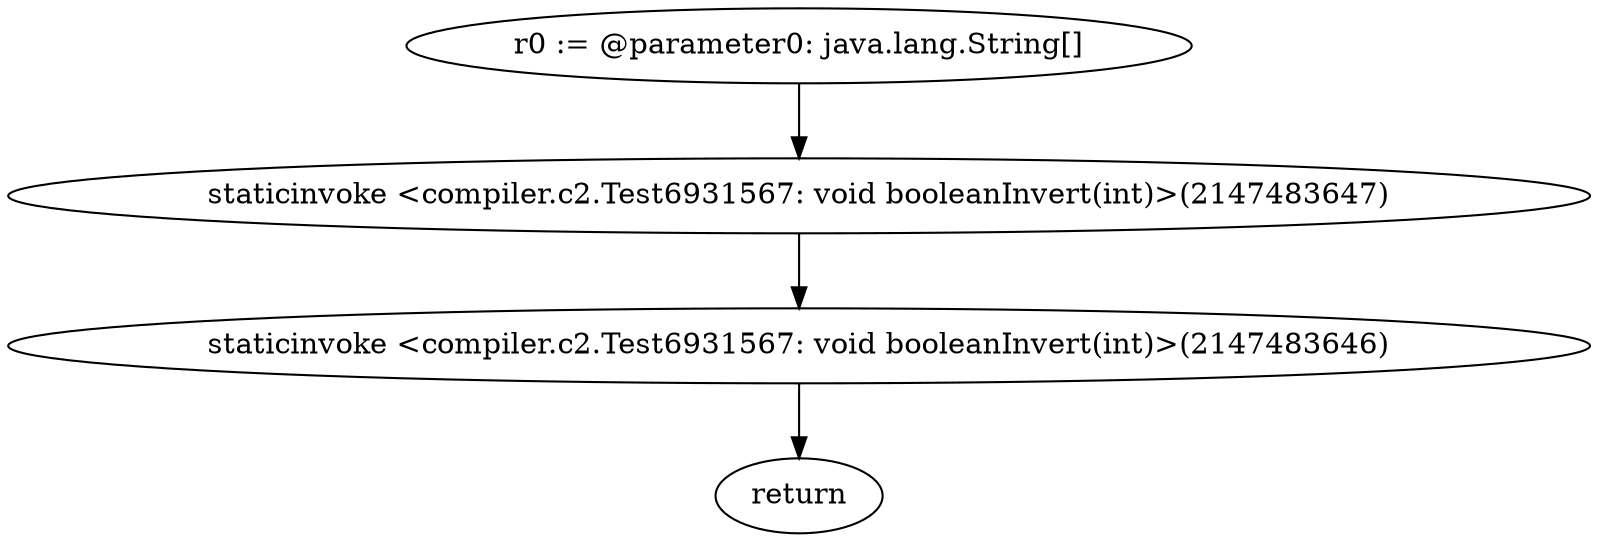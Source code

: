 digraph "unitGraph" {
    "r0 := @parameter0: java.lang.String[]"
    "staticinvoke <compiler.c2.Test6931567: void booleanInvert(int)>(2147483647)"
    "staticinvoke <compiler.c2.Test6931567: void booleanInvert(int)>(2147483646)"
    "return"
    "r0 := @parameter0: java.lang.String[]"->"staticinvoke <compiler.c2.Test6931567: void booleanInvert(int)>(2147483647)";
    "staticinvoke <compiler.c2.Test6931567: void booleanInvert(int)>(2147483647)"->"staticinvoke <compiler.c2.Test6931567: void booleanInvert(int)>(2147483646)";
    "staticinvoke <compiler.c2.Test6931567: void booleanInvert(int)>(2147483646)"->"return";
}
